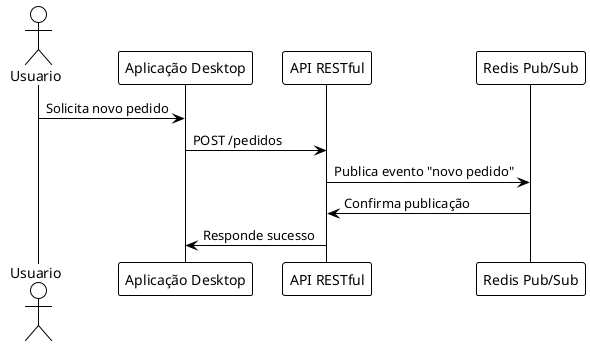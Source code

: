 @startuml
!theme plain

actor Usuario
participant "Aplicação Desktop" as App
participant "API RESTful" as API
participant "Redis Pub/Sub" as Redis

Usuario -> App: Solicita novo pedido
App -> API: POST /pedidos
API -> Redis: Publica evento "novo pedido"
Redis -> API: Confirma publicação
API -> App: Responde sucesso

@enduml
